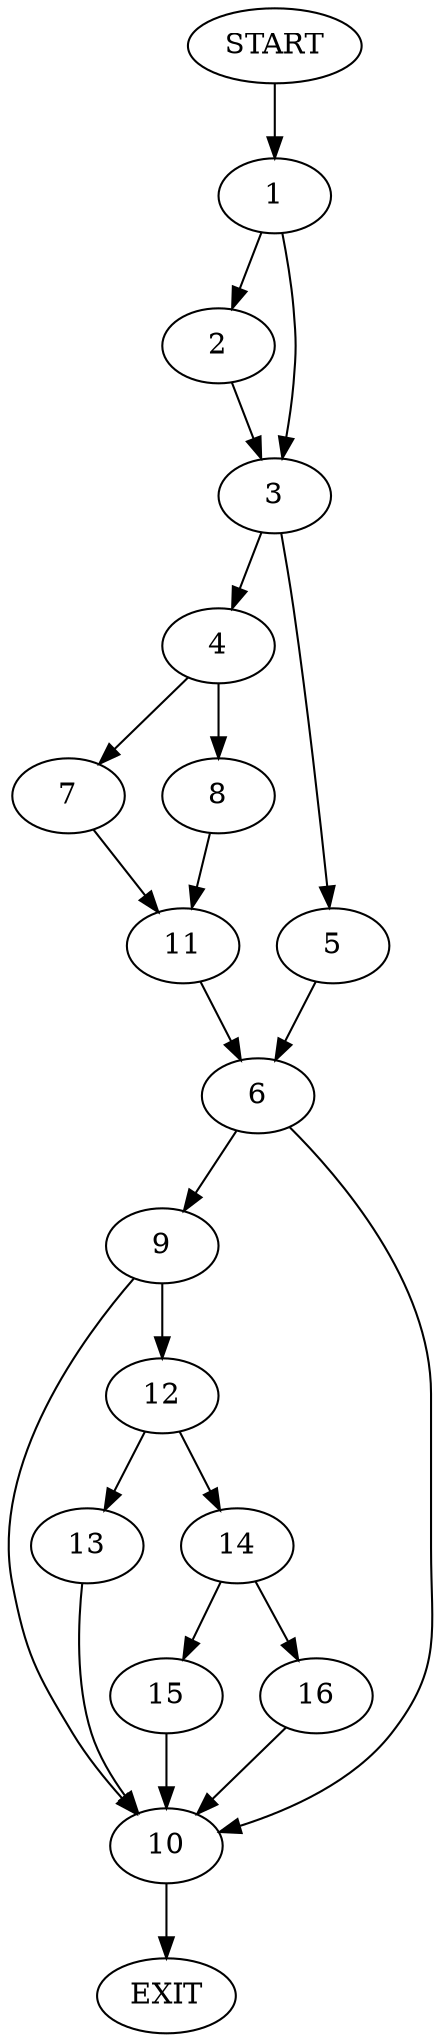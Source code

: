 digraph {
0 [label="START"]
17 [label="EXIT"]
0 -> 1
1 -> 2
1 -> 3
3 -> 4
3 -> 5
2 -> 3
5 -> 6
4 -> 7
4 -> 8
6 -> 9
6 -> 10
8 -> 11
7 -> 11
11 -> 6
10 -> 17
9 -> 10
9 -> 12
12 -> 13
12 -> 14
13 -> 10
14 -> 15
14 -> 16
16 -> 10
15 -> 10
}
